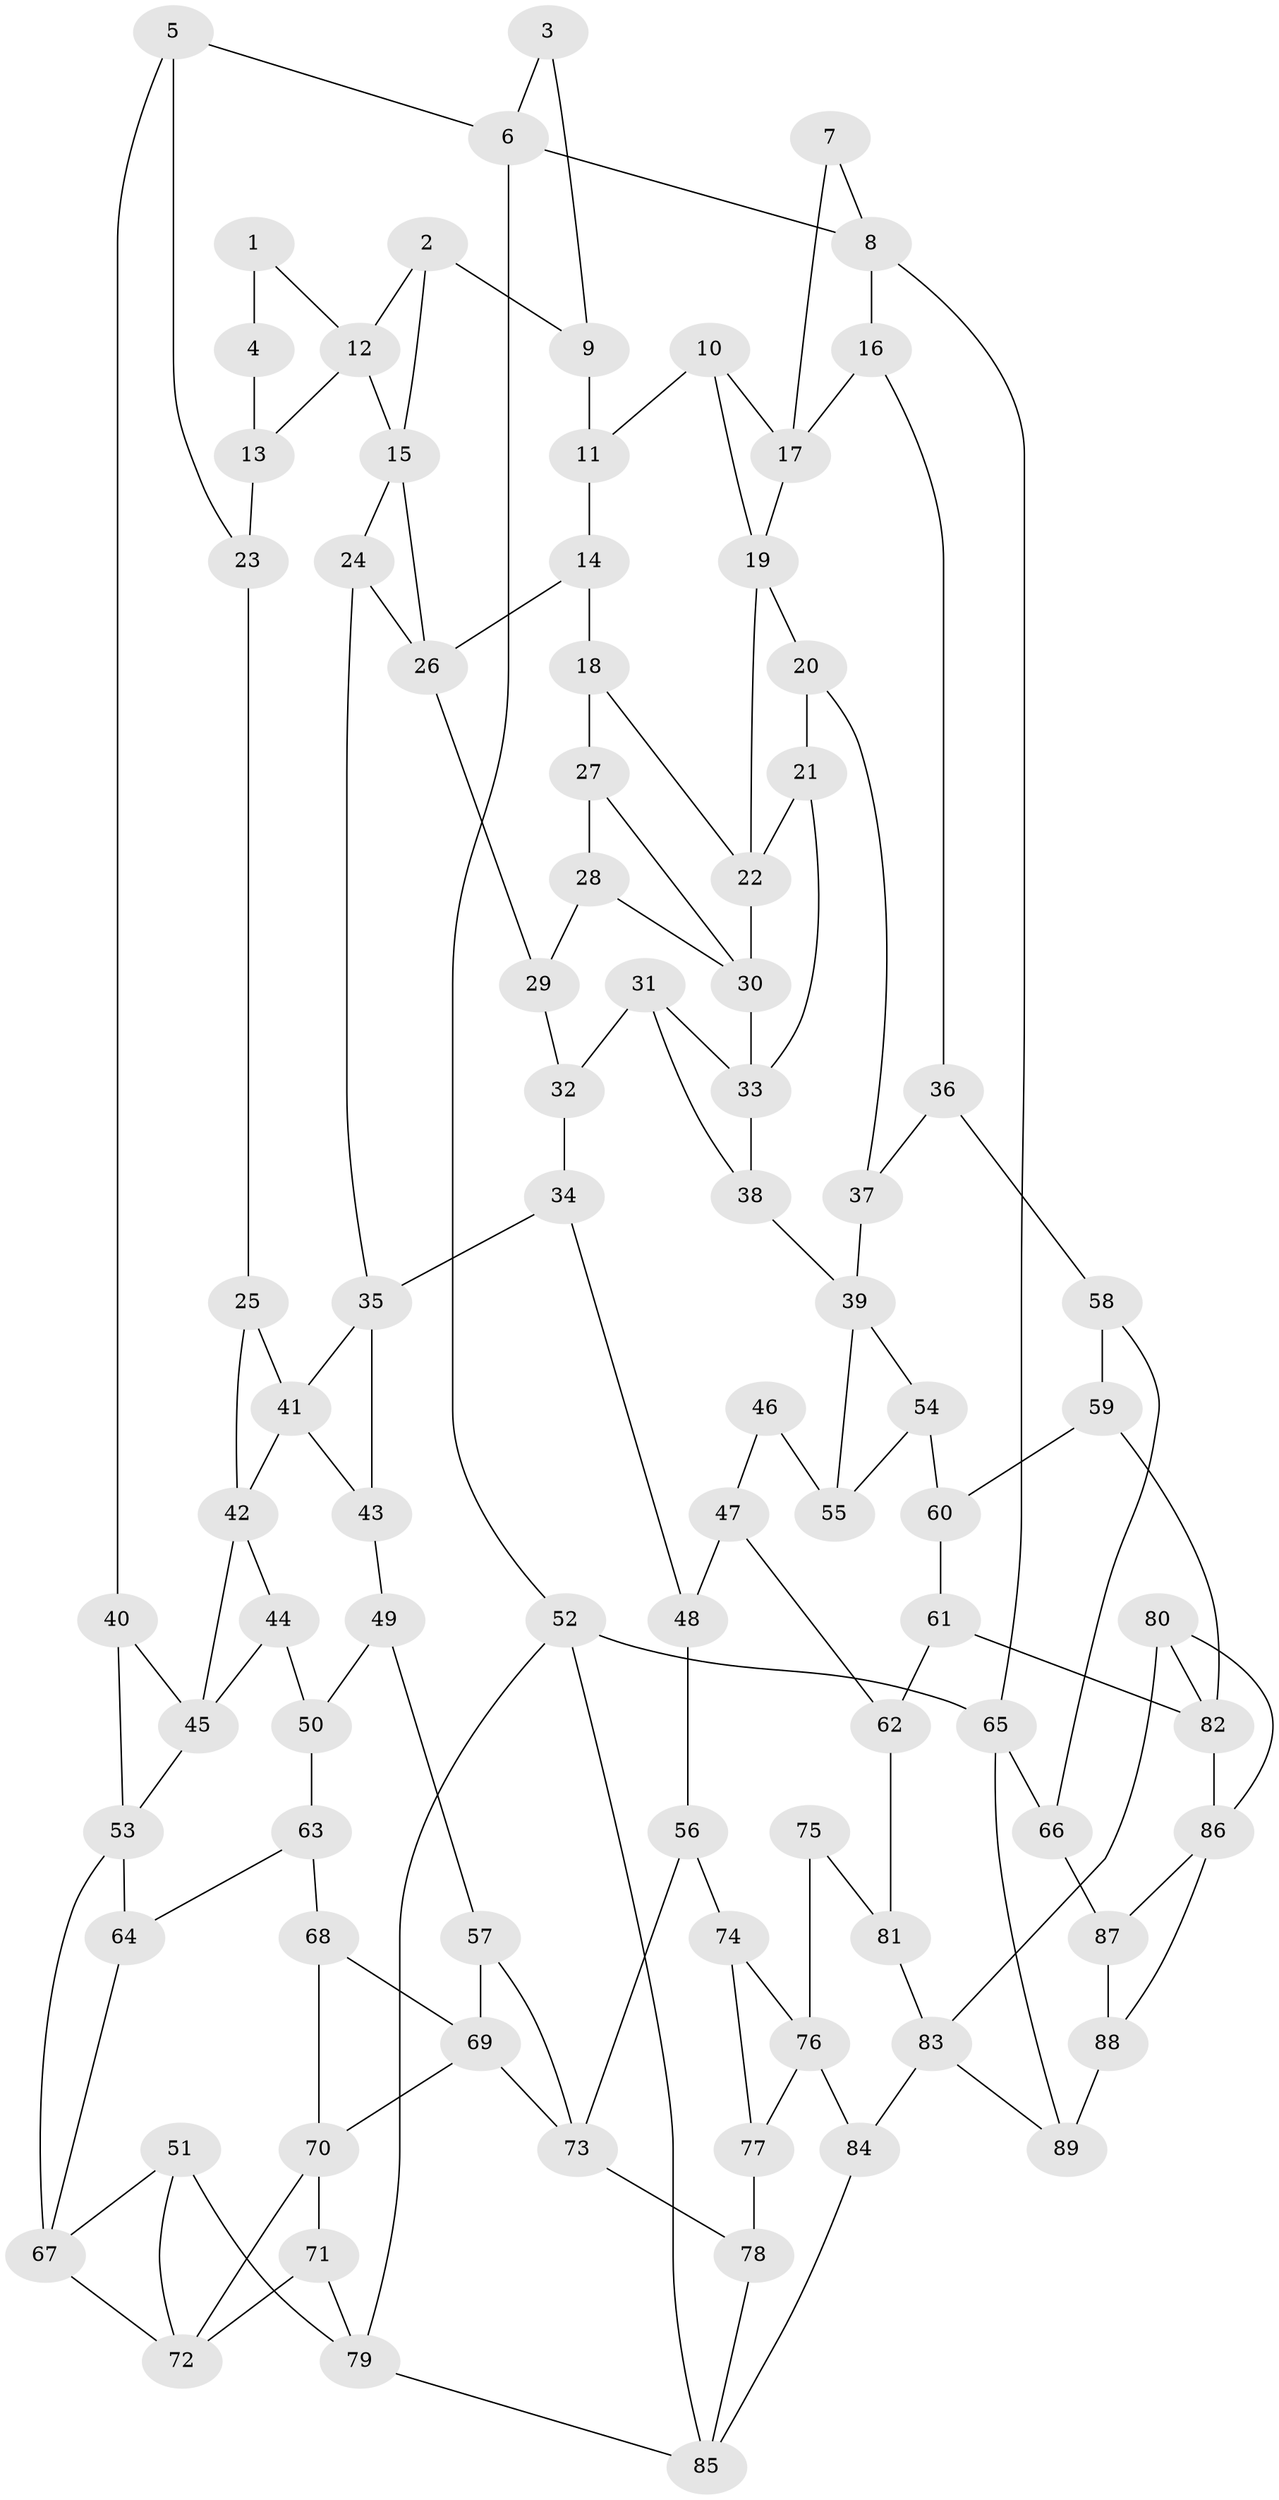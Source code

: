 // original degree distribution, {3: 0.023809523809523808, 4: 0.23015873015873015, 5: 0.5158730158730159, 6: 0.23015873015873015}
// Generated by graph-tools (version 1.1) at 2025/38/03/04/25 23:38:35]
// undirected, 89 vertices, 145 edges
graph export_dot {
  node [color=gray90,style=filled];
  1;
  2;
  3;
  4;
  5;
  6;
  7;
  8;
  9;
  10;
  11;
  12;
  13;
  14;
  15;
  16;
  17;
  18;
  19;
  20;
  21;
  22;
  23;
  24;
  25;
  26;
  27;
  28;
  29;
  30;
  31;
  32;
  33;
  34;
  35;
  36;
  37;
  38;
  39;
  40;
  41;
  42;
  43;
  44;
  45;
  46;
  47;
  48;
  49;
  50;
  51;
  52;
  53;
  54;
  55;
  56;
  57;
  58;
  59;
  60;
  61;
  62;
  63;
  64;
  65;
  66;
  67;
  68;
  69;
  70;
  71;
  72;
  73;
  74;
  75;
  76;
  77;
  78;
  79;
  80;
  81;
  82;
  83;
  84;
  85;
  86;
  87;
  88;
  89;
  1 -- 4 [weight=2.0];
  1 -- 12 [weight=1.0];
  2 -- 9 [weight=1.0];
  2 -- 12 [weight=1.0];
  2 -- 15 [weight=1.0];
  3 -- 6 [weight=1.0];
  3 -- 9 [weight=1.0];
  4 -- 13 [weight=1.0];
  5 -- 6 [weight=1.0];
  5 -- 23 [weight=1.0];
  5 -- 40 [weight=1.0];
  6 -- 8 [weight=1.0];
  6 -- 52 [weight=1.0];
  7 -- 8 [weight=1.0];
  7 -- 17 [weight=1.0];
  8 -- 16 [weight=1.0];
  8 -- 65 [weight=1.0];
  9 -- 11 [weight=1.0];
  10 -- 11 [weight=1.0];
  10 -- 17 [weight=1.0];
  10 -- 19 [weight=1.0];
  11 -- 14 [weight=1.0];
  12 -- 13 [weight=1.0];
  12 -- 15 [weight=1.0];
  13 -- 23 [weight=2.0];
  14 -- 18 [weight=1.0];
  14 -- 26 [weight=1.0];
  15 -- 24 [weight=1.0];
  15 -- 26 [weight=1.0];
  16 -- 17 [weight=1.0];
  16 -- 36 [weight=1.0];
  17 -- 19 [weight=1.0];
  18 -- 22 [weight=1.0];
  18 -- 27 [weight=2.0];
  19 -- 20 [weight=1.0];
  19 -- 22 [weight=1.0];
  20 -- 21 [weight=1.0];
  20 -- 37 [weight=1.0];
  21 -- 22 [weight=1.0];
  21 -- 33 [weight=1.0];
  22 -- 30 [weight=1.0];
  23 -- 25 [weight=1.0];
  24 -- 26 [weight=1.0];
  24 -- 35 [weight=1.0];
  25 -- 41 [weight=1.0];
  25 -- 42 [weight=1.0];
  26 -- 29 [weight=1.0];
  27 -- 28 [weight=1.0];
  27 -- 30 [weight=1.0];
  28 -- 29 [weight=1.0];
  28 -- 30 [weight=1.0];
  29 -- 32 [weight=1.0];
  30 -- 33 [weight=1.0];
  31 -- 32 [weight=1.0];
  31 -- 33 [weight=1.0];
  31 -- 38 [weight=1.0];
  32 -- 34 [weight=1.0];
  33 -- 38 [weight=1.0];
  34 -- 35 [weight=1.0];
  34 -- 48 [weight=1.0];
  35 -- 41 [weight=1.0];
  35 -- 43 [weight=1.0];
  36 -- 37 [weight=1.0];
  36 -- 58 [weight=1.0];
  37 -- 39 [weight=1.0];
  38 -- 39 [weight=1.0];
  39 -- 54 [weight=1.0];
  39 -- 55 [weight=1.0];
  40 -- 45 [weight=1.0];
  40 -- 53 [weight=1.0];
  41 -- 42 [weight=1.0];
  41 -- 43 [weight=1.0];
  42 -- 44 [weight=1.0];
  42 -- 45 [weight=1.0];
  43 -- 49 [weight=1.0];
  44 -- 45 [weight=1.0];
  44 -- 50 [weight=1.0];
  45 -- 53 [weight=1.0];
  46 -- 47 [weight=1.0];
  46 -- 55 [weight=2.0];
  47 -- 48 [weight=1.0];
  47 -- 62 [weight=1.0];
  48 -- 56 [weight=1.0];
  49 -- 50 [weight=1.0];
  49 -- 57 [weight=1.0];
  50 -- 63 [weight=1.0];
  51 -- 67 [weight=1.0];
  51 -- 72 [weight=1.0];
  51 -- 79 [weight=1.0];
  52 -- 65 [weight=1.0];
  52 -- 79 [weight=1.0];
  52 -- 85 [weight=1.0];
  53 -- 64 [weight=1.0];
  53 -- 67 [weight=1.0];
  54 -- 55 [weight=1.0];
  54 -- 60 [weight=1.0];
  56 -- 73 [weight=1.0];
  56 -- 74 [weight=1.0];
  57 -- 69 [weight=1.0];
  57 -- 73 [weight=1.0];
  58 -- 59 [weight=1.0];
  58 -- 66 [weight=1.0];
  59 -- 60 [weight=1.0];
  59 -- 82 [weight=1.0];
  60 -- 61 [weight=1.0];
  61 -- 62 [weight=1.0];
  61 -- 82 [weight=1.0];
  62 -- 81 [weight=1.0];
  63 -- 64 [weight=1.0];
  63 -- 68 [weight=1.0];
  64 -- 67 [weight=1.0];
  65 -- 66 [weight=1.0];
  65 -- 89 [weight=1.0];
  66 -- 87 [weight=1.0];
  67 -- 72 [weight=1.0];
  68 -- 69 [weight=1.0];
  68 -- 70 [weight=1.0];
  69 -- 70 [weight=1.0];
  69 -- 73 [weight=1.0];
  70 -- 71 [weight=1.0];
  70 -- 72 [weight=1.0];
  71 -- 72 [weight=1.0];
  71 -- 79 [weight=1.0];
  73 -- 78 [weight=1.0];
  74 -- 76 [weight=1.0];
  74 -- 77 [weight=1.0];
  75 -- 76 [weight=1.0];
  75 -- 81 [weight=2.0];
  76 -- 77 [weight=1.0];
  76 -- 84 [weight=1.0];
  77 -- 78 [weight=2.0];
  78 -- 85 [weight=1.0];
  79 -- 85 [weight=1.0];
  80 -- 82 [weight=1.0];
  80 -- 83 [weight=1.0];
  80 -- 86 [weight=1.0];
  81 -- 83 [weight=1.0];
  82 -- 86 [weight=1.0];
  83 -- 84 [weight=1.0];
  83 -- 89 [weight=1.0];
  84 -- 85 [weight=1.0];
  86 -- 87 [weight=1.0];
  86 -- 88 [weight=1.0];
  87 -- 88 [weight=1.0];
  88 -- 89 [weight=2.0];
}
